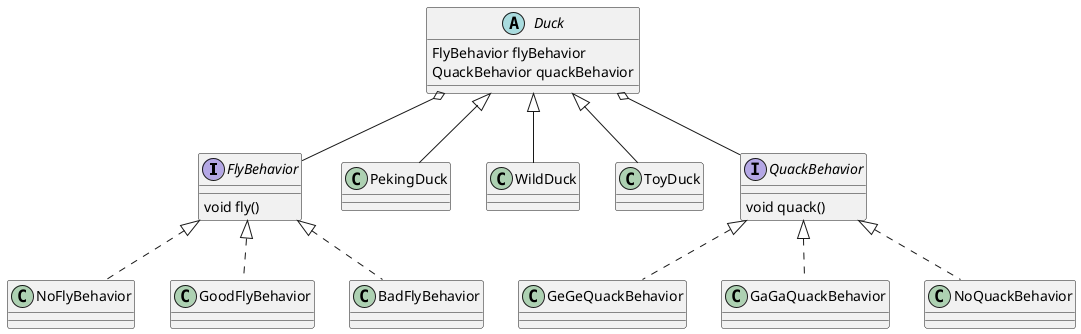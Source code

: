 @startuml

interface FlyBehavior
FlyBehavior : void fly()
class NoFlyBehavior
class GoodFlyBehavior
class BadFlyBehavior
FlyBehavior <|.. NoFlyBehavior
FlyBehavior <|.. GoodFlyBehavior
FlyBehavior <|.. BadFlyBehavior

abstract Duck
Duck : FlyBehavior flyBehavior
Duck : QuackBehavior quackBehavior
class PekingDuck
class WildDuck
class ToyDuck
Duck <|-- PekingDuck
Duck <|-- WildDuck
Duck <|-- ToyDuck
Duck o-- FlyBehavior
Duck o-- QuackBehavior

interface QuackBehavior
QuackBehavior : void quack()
class GeGeQuackBehavior
class GaGaQuackBehavior
class NoQuackBehavior
QuackBehavior <|.. GeGeQuackBehavior
QuackBehavior <|.. GaGaQuackBehavior
QuackBehavior <|.. NoQuackBehavior
@enduml